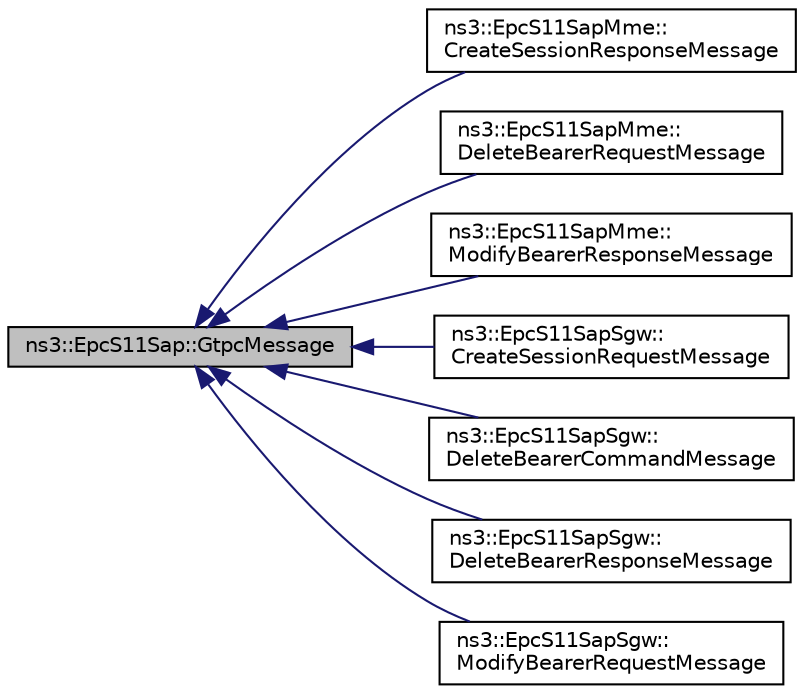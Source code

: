 digraph "ns3::EpcS11Sap::GtpcMessage"
{
 // LATEX_PDF_SIZE
  edge [fontname="Helvetica",fontsize="10",labelfontname="Helvetica",labelfontsize="10"];
  node [fontname="Helvetica",fontsize="10",shape=record];
  rankdir="LR";
  Node1 [label="ns3::EpcS11Sap::GtpcMessage",height=0.2,width=0.4,color="black", fillcolor="grey75", style="filled", fontcolor="black",tooltip="GTPC message."];
  Node1 -> Node2 [dir="back",color="midnightblue",fontsize="10",style="solid",fontname="Helvetica"];
  Node2 [label="ns3::EpcS11SapMme::\lCreateSessionResponseMessage",height=0.2,width=0.4,color="black", fillcolor="white", style="filled",URL="$structns3_1_1_epc_s11_sap_mme_1_1_create_session_response_message.html",tooltip="Create Session Response message, see 3GPP TS 29.274 7.2.2."];
  Node1 -> Node3 [dir="back",color="midnightblue",fontsize="10",style="solid",fontname="Helvetica"];
  Node3 [label="ns3::EpcS11SapMme::\lDeleteBearerRequestMessage",height=0.2,width=0.4,color="black", fillcolor="white", style="filled",URL="$structns3_1_1_epc_s11_sap_mme_1_1_delete_bearer_request_message.html",tooltip="Delete Bearer Request message, see 3GPP TS 29.274 Release 9 V9.3.0 section 7.2.9.2."];
  Node1 -> Node4 [dir="back",color="midnightblue",fontsize="10",style="solid",fontname="Helvetica"];
  Node4 [label="ns3::EpcS11SapMme::\lModifyBearerResponseMessage",height=0.2,width=0.4,color="black", fillcolor="white", style="filled",URL="$structns3_1_1_epc_s11_sap_mme_1_1_modify_bearer_response_message.html",tooltip="Modify Bearer Response message, see 3GPP TS 29.274 7.2.7."];
  Node1 -> Node5 [dir="back",color="midnightblue",fontsize="10",style="solid",fontname="Helvetica"];
  Node5 [label="ns3::EpcS11SapSgw::\lCreateSessionRequestMessage",height=0.2,width=0.4,color="black", fillcolor="white", style="filled",URL="$structns3_1_1_epc_s11_sap_sgw_1_1_create_session_request_message.html",tooltip="Create Session Request message, see 3GPP TS 29.274 7.2.1."];
  Node1 -> Node6 [dir="back",color="midnightblue",fontsize="10",style="solid",fontname="Helvetica"];
  Node6 [label="ns3::EpcS11SapSgw::\lDeleteBearerCommandMessage",height=0.2,width=0.4,color="black", fillcolor="white", style="filled",URL="$structns3_1_1_epc_s11_sap_sgw_1_1_delete_bearer_command_message.html",tooltip="Delete Bearer Command message, see 3GPP TS 29.274 Release 9 V9.3.0 section 7.2.17...."];
  Node1 -> Node7 [dir="back",color="midnightblue",fontsize="10",style="solid",fontname="Helvetica"];
  Node7 [label="ns3::EpcS11SapSgw::\lDeleteBearerResponseMessage",height=0.2,width=0.4,color="black", fillcolor="white", style="filled",URL="$structns3_1_1_epc_s11_sap_sgw_1_1_delete_bearer_response_message.html",tooltip="Delete Bearer Response message, see 3GPP TS 29.274 Release 9 V9.3.0 section 7.2.10...."];
  Node1 -> Node8 [dir="back",color="midnightblue",fontsize="10",style="solid",fontname="Helvetica"];
  Node8 [label="ns3::EpcS11SapSgw::\lModifyBearerRequestMessage",height=0.2,width=0.4,color="black", fillcolor="white", style="filled",URL="$structns3_1_1_epc_s11_sap_sgw_1_1_modify_bearer_request_message.html",tooltip="Modify Bearer Request message, see 3GPP TS 29.274 7.2.7."];
}
